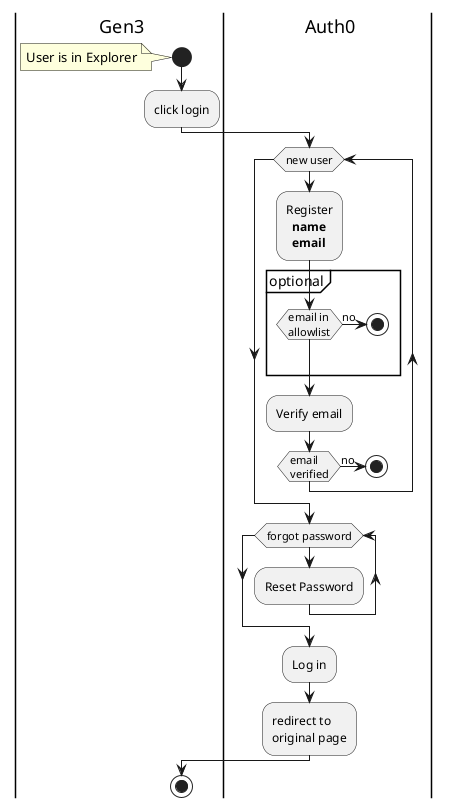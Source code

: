 @startuml

|Gen3| Gen3
start

note
  User is in Explorer
endnote

:click login;
|Auth0| Auth0
while (new user)
  :Register
    **name**
    **email**;
  group "optional" {
    if (email in\nallowlist)
    else (no)
      stop
    endif
  }
  :Verify email;
  if (email\nverified)
  else (no)
    stop
  endif
endwhile
while (forgot password)
  :Reset Password;
endwhile
:Log in;
:redirect to\noriginal page;

|Gen3|
stop

@enduml